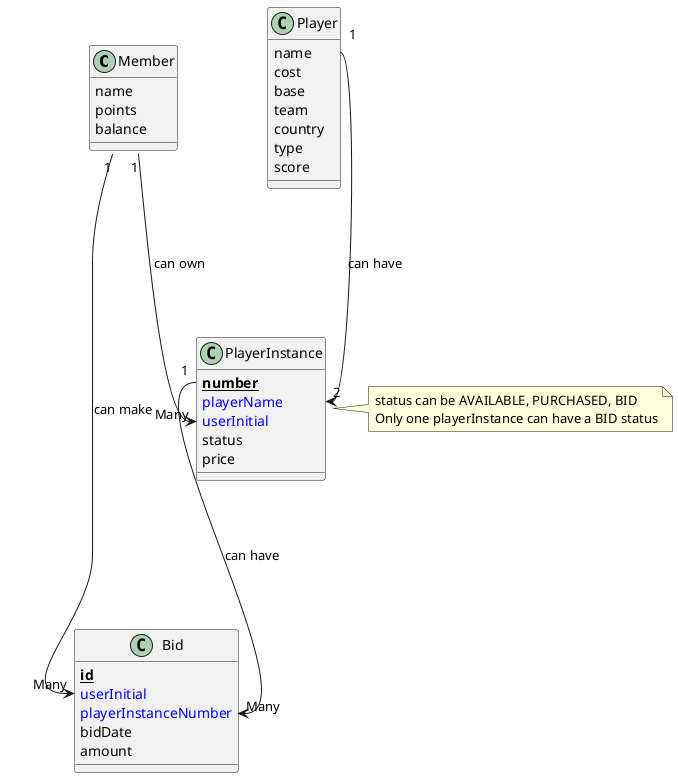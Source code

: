 @startuml
!define primary_key(x) <b><u>x</u></b>
!define foreign_key(x) <color:blue>x</color>
class Member {
    name
    points
    balance
}
class Player {
    name
    cost
    base
    team
    country
    type
    score
}

class PlayerInstance {
    primary_key(number)
    foreign_key(playerName)
    foreign_key(userInitial)
    status
    price
}
note right
    status can be AVAILABLE, PURCHASED, BID
    Only one playerInstance can have a BID status
end note


class Bid {
    primary_key(id)
    foreign_key(userInitial)
    foreign_key(playerInstanceNumber)
    bidDate
    amount
}

Player::name "1" ---> "2" PlayerInstance::playerName : can have
Member::initial "1" ---> "Many" PlayerInstance::userInitial : can own
Member::initial "1" ---> "Many" Bid::userInitial : can make
PlayerInstance::number "1" ---> "Many" Bid::playerInstanceNumber : can have
@enduml